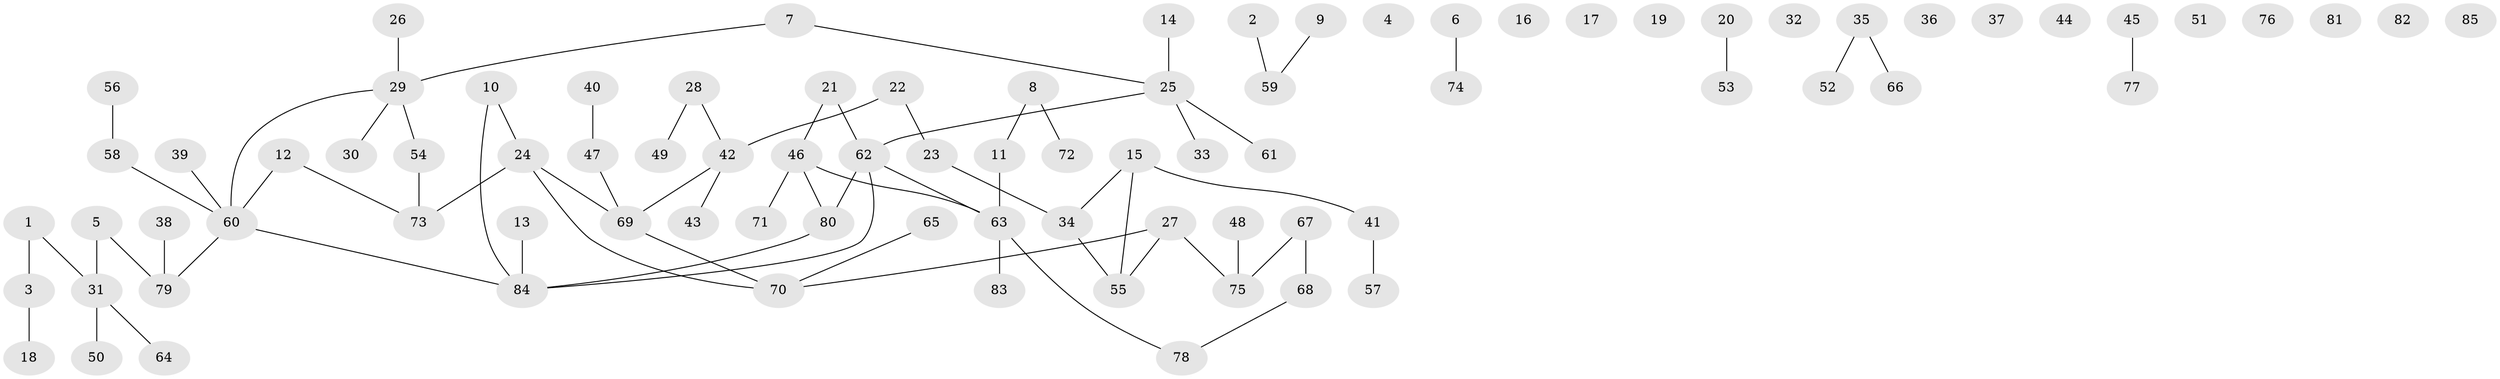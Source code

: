 // Generated by graph-tools (version 1.1) at 2025/00/03/09/25 03:00:44]
// undirected, 85 vertices, 76 edges
graph export_dot {
graph [start="1"]
  node [color=gray90,style=filled];
  1;
  2;
  3;
  4;
  5;
  6;
  7;
  8;
  9;
  10;
  11;
  12;
  13;
  14;
  15;
  16;
  17;
  18;
  19;
  20;
  21;
  22;
  23;
  24;
  25;
  26;
  27;
  28;
  29;
  30;
  31;
  32;
  33;
  34;
  35;
  36;
  37;
  38;
  39;
  40;
  41;
  42;
  43;
  44;
  45;
  46;
  47;
  48;
  49;
  50;
  51;
  52;
  53;
  54;
  55;
  56;
  57;
  58;
  59;
  60;
  61;
  62;
  63;
  64;
  65;
  66;
  67;
  68;
  69;
  70;
  71;
  72;
  73;
  74;
  75;
  76;
  77;
  78;
  79;
  80;
  81;
  82;
  83;
  84;
  85;
  1 -- 3;
  1 -- 31;
  2 -- 59;
  3 -- 18;
  5 -- 31;
  5 -- 79;
  6 -- 74;
  7 -- 25;
  7 -- 29;
  8 -- 11;
  8 -- 72;
  9 -- 59;
  10 -- 24;
  10 -- 84;
  11 -- 63;
  12 -- 60;
  12 -- 73;
  13 -- 84;
  14 -- 25;
  15 -- 34;
  15 -- 41;
  15 -- 55;
  20 -- 53;
  21 -- 46;
  21 -- 62;
  22 -- 23;
  22 -- 42;
  23 -- 34;
  24 -- 69;
  24 -- 70;
  24 -- 73;
  25 -- 33;
  25 -- 61;
  25 -- 62;
  26 -- 29;
  27 -- 55;
  27 -- 70;
  27 -- 75;
  28 -- 42;
  28 -- 49;
  29 -- 30;
  29 -- 54;
  29 -- 60;
  31 -- 50;
  31 -- 64;
  34 -- 55;
  35 -- 52;
  35 -- 66;
  38 -- 79;
  39 -- 60;
  40 -- 47;
  41 -- 57;
  42 -- 43;
  42 -- 69;
  45 -- 77;
  46 -- 63;
  46 -- 71;
  46 -- 80;
  47 -- 69;
  48 -- 75;
  54 -- 73;
  56 -- 58;
  58 -- 60;
  60 -- 79;
  60 -- 84;
  62 -- 63;
  62 -- 80;
  62 -- 84;
  63 -- 78;
  63 -- 83;
  65 -- 70;
  67 -- 68;
  67 -- 75;
  68 -- 78;
  69 -- 70;
  80 -- 84;
}
